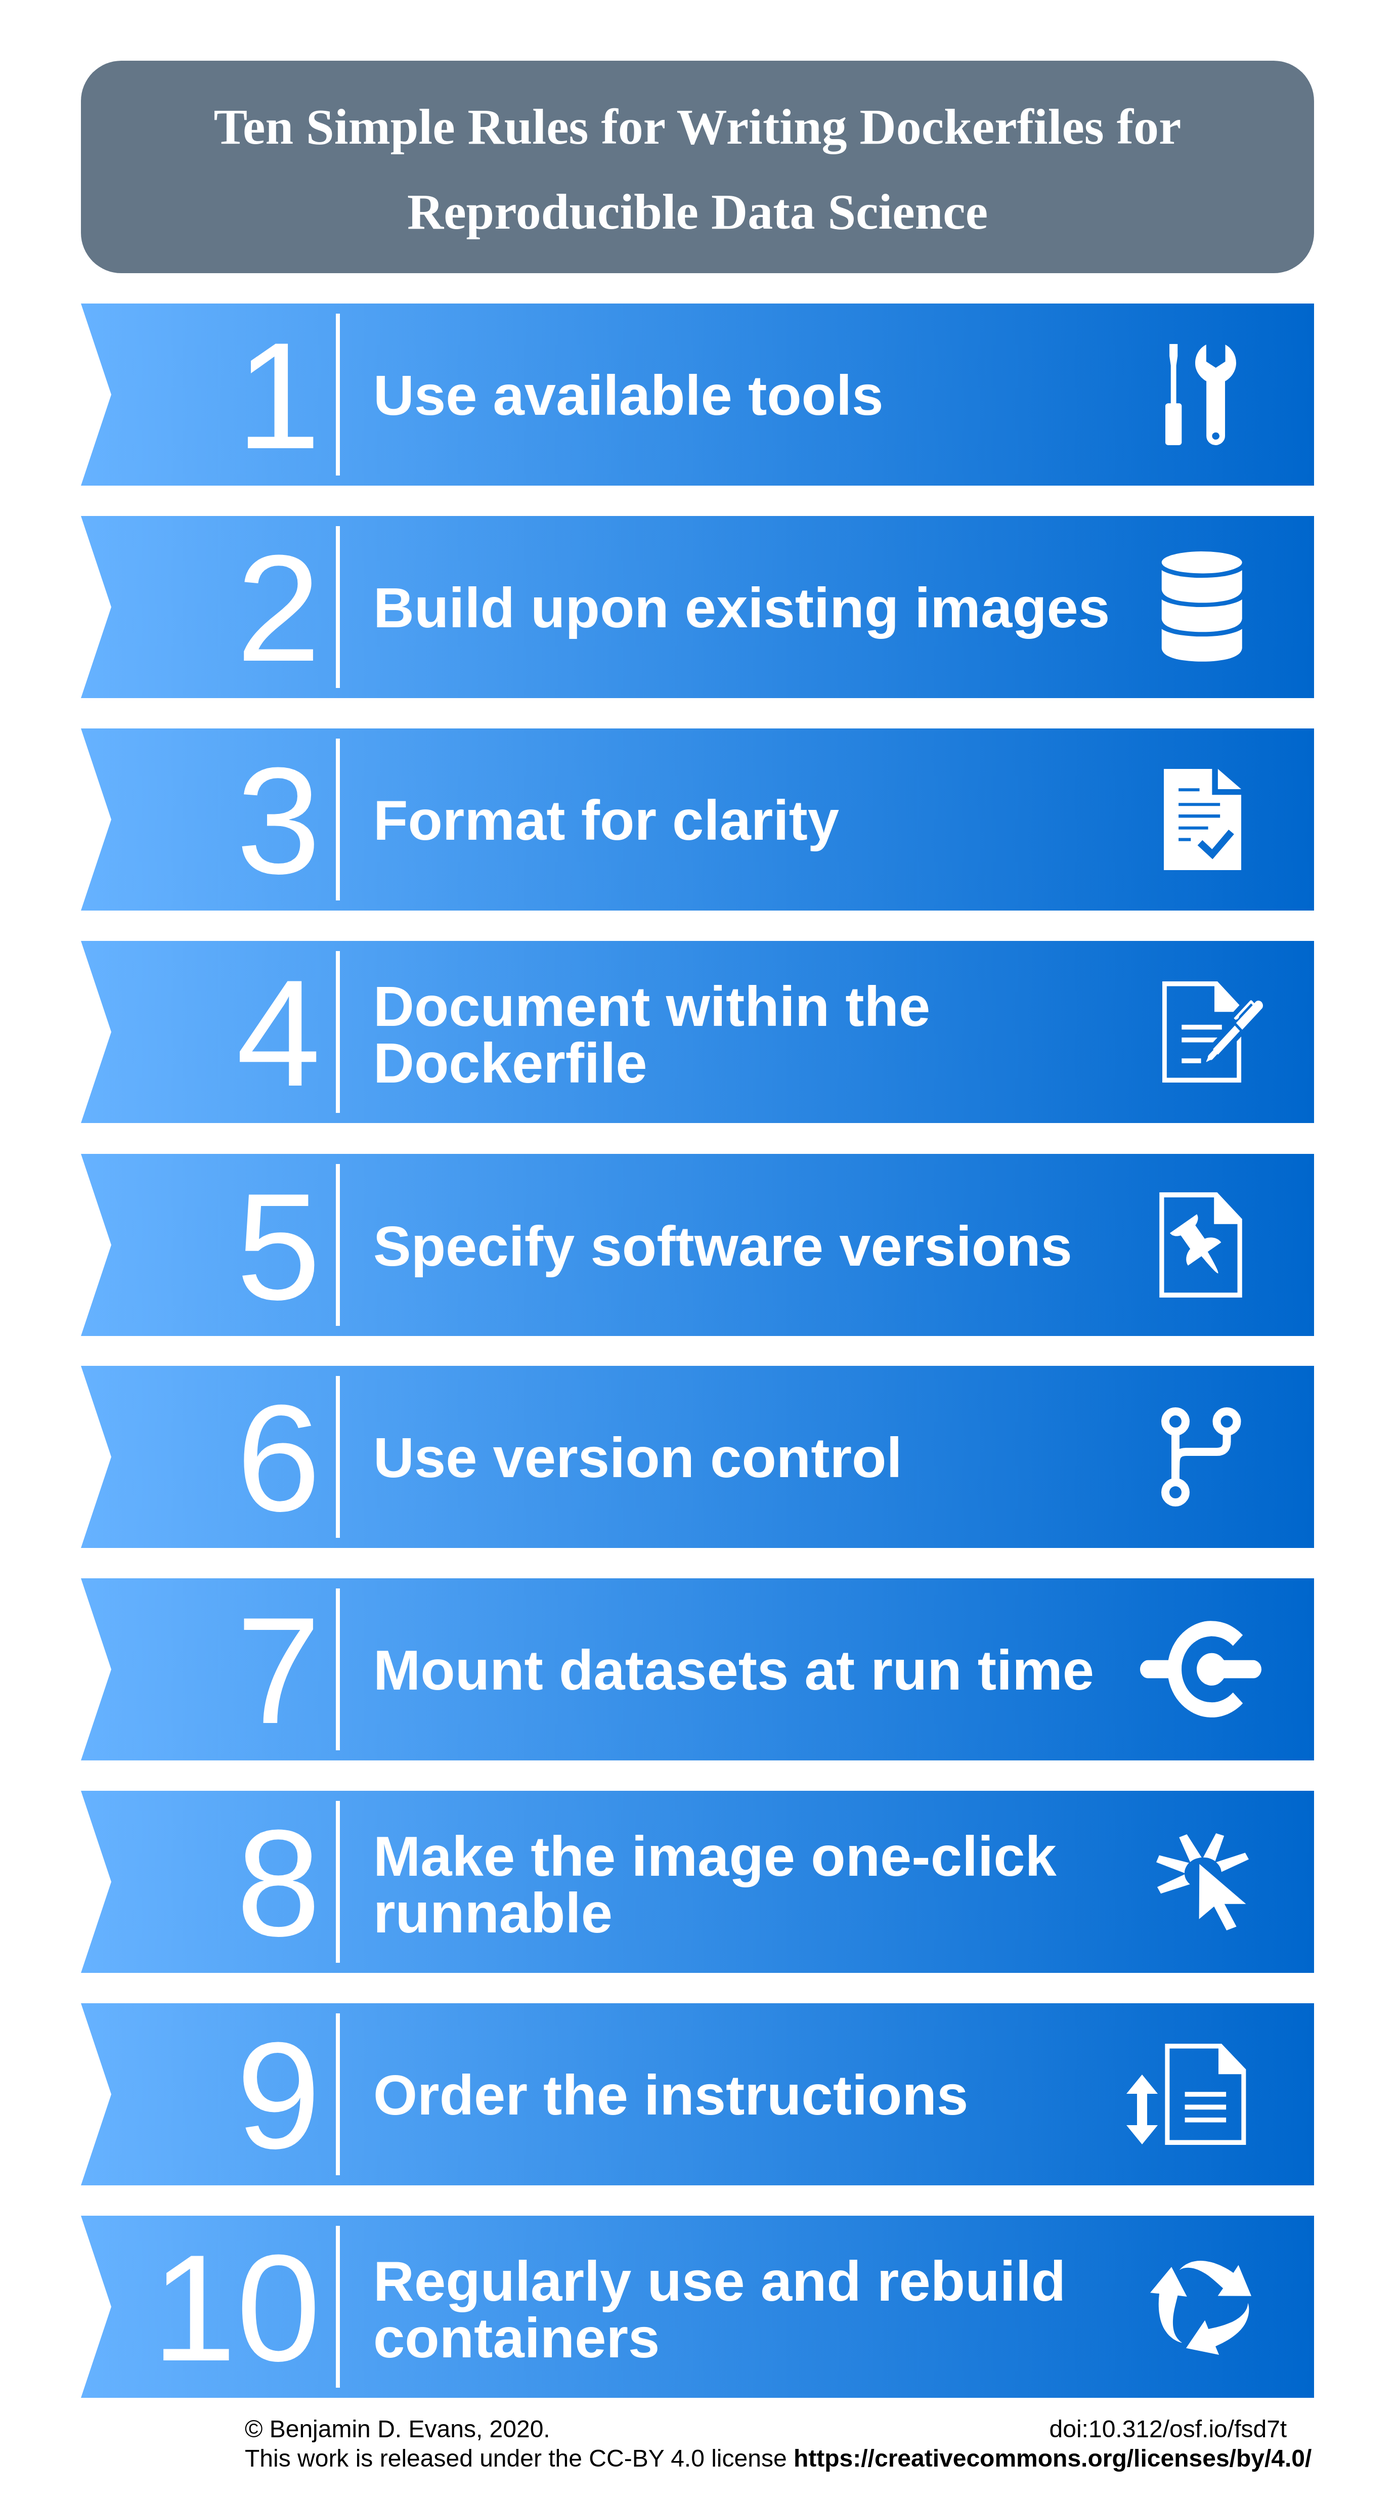 <mxfile version="13.2.4" type="device"><diagram name="Page-1" id="1622d65d-c77d-c4b6-e0e7-3c11208c8684"><mxGraphModel dx="2263" dy="2154" grid="1" gridSize="10" guides="1" tooltips="1" connect="1" arrows="1" fold="1" page="1" pageScale="1.5" pageWidth="1169" pageHeight="826" background="#ffffff" math="0" shadow="0"><root><mxCell id="0" style=";html=1;"/><mxCell id="1" style=";html=1;" parent="0"/><mxCell id="869962fe87da545-5" value="" style="whiteSpace=wrap;html=1;rounded=1;shadow=0;dashed=0;strokeWidth=1;fontFamily=Verdana;fontSize=70;verticalAlign=top;spacingTop=10;perimeter=rectanglePerimeter;arcSize=0;strokeColor=none;fillColor=none;" parent="1" vertex="1"><mxGeometry x="180" width="1380" height="2470" as="geometry"/></mxCell><mxCell id="869962fe87da545-2" value="" style="html=1;shadow=0;dashed=0;align=center;verticalAlign=middle;shape=mxgraph.arrows2.arrow;dy=0;dx=0;notch=30;rounded=0;strokeColor=none;strokeWidth=1;fillColor=#0066CC;fontFamily=Tahoma;fontSize=10;fontColor=#000000;gradientColor=#66B2FF;gradientDirection=west;" parent="1" vertex="1"><mxGeometry x="260" y="300" width="1219" height="180" as="geometry"/></mxCell><mxCell id="869962fe87da545-8" value="" style="html=1;shadow=0;dashed=0;align=center;verticalAlign=middle;shape=mxgraph.arrows2.arrow;dy=0;dx=0;notch=30;rounded=0;strokeColor=none;strokeWidth=1;fillColor=#0066CC;fontFamily=Tahoma;fontSize=10;fontColor=#000000;gradientColor=#66B2FF;gradientDirection=west;" parent="1" vertex="1"><mxGeometry x="260" y="510" width="1219" height="180" as="geometry"/></mxCell><mxCell id="869962fe87da545-11" value="" style="html=1;shadow=0;dashed=0;align=center;verticalAlign=middle;shape=mxgraph.arrows2.arrow;dy=0;dx=0;notch=30;rounded=0;strokeColor=none;strokeWidth=1;fillColor=#0066CC;fontFamily=Tahoma;fontSize=10;fontColor=#000000;gradientColor=#66B2FF;gradientDirection=west;" parent="1" vertex="1"><mxGeometry x="260" y="720" width="1219" height="180" as="geometry"/></mxCell><mxCell id="869962fe87da545-14" value="" style="html=1;shadow=0;dashed=0;align=center;verticalAlign=middle;shape=mxgraph.arrows2.arrow;dy=0;dx=0;notch=30;rounded=0;strokeColor=none;strokeWidth=1;fillColor=#0066CC;fontFamily=Tahoma;fontSize=10;fontColor=#000000;gradientColor=#66B2FF;gradientDirection=west;" parent="1" vertex="1"><mxGeometry x="260" y="930" width="1219" height="180" as="geometry"/></mxCell><mxCell id="869962fe87da545-17" value="" style="html=1;shadow=0;dashed=0;align=center;verticalAlign=middle;shape=mxgraph.arrows2.arrow;dy=0;dx=0;notch=30;rounded=0;strokeColor=none;strokeWidth=1;fillColor=#0066CC;fontFamily=Tahoma;fontSize=10;fontColor=#000000;gradientColor=#66B2FF;gradientDirection=west;" parent="1" vertex="1"><mxGeometry x="260" y="1140.5" width="1219" height="180" as="geometry"/></mxCell><mxCell id="869962fe87da545-19" value="1" style="text;html=1;strokeColor=none;fillColor=none;align=right;verticalAlign=middle;whiteSpace=wrap;rounded=0;shadow=0;dashed=0;fontFamily=Helvetica;fontSize=150;fontColor=#FFFFFF;" parent="1" vertex="1"><mxGeometry x="299" y="300" width="200" height="180" as="geometry"/></mxCell><mxCell id="869962fe87da545-20" value="2" style="text;html=1;strokeColor=none;fillColor=none;align=right;verticalAlign=middle;whiteSpace=wrap;rounded=0;shadow=0;dashed=0;fontFamily=Helvetica;fontSize=150;fontColor=#FFFFFF;" parent="1" vertex="1"><mxGeometry x="299" y="510" width="200" height="180" as="geometry"/></mxCell><mxCell id="869962fe87da545-21" value="3" style="text;html=1;strokeColor=none;fillColor=none;align=right;verticalAlign=middle;whiteSpace=wrap;rounded=0;shadow=0;dashed=0;fontFamily=Helvetica;fontSize=150;fontColor=#FFFFFF;" parent="1" vertex="1"><mxGeometry x="299" y="720" width="200" height="180" as="geometry"/></mxCell><mxCell id="869962fe87da545-22" value="4" style="text;html=1;strokeColor=none;fillColor=none;align=right;verticalAlign=middle;whiteSpace=wrap;rounded=0;shadow=0;dashed=0;fontFamily=Helvetica;fontSize=150;fontColor=#FFFFFF;" parent="1" vertex="1"><mxGeometry x="299" y="930" width="200" height="180" as="geometry"/></mxCell><mxCell id="869962fe87da545-23" value="5" style="text;html=1;strokeColor=none;fillColor=none;align=right;verticalAlign=middle;whiteSpace=wrap;rounded=0;shadow=0;dashed=0;fontFamily=Helvetica;fontSize=150;fontColor=#FFFFFF;" parent="1" vertex="1"><mxGeometry x="299" y="1140.5" width="200" height="180" as="geometry"/></mxCell><mxCell id="869962fe87da545-24" value="" style="line;strokeWidth=4;direction=south;html=1;rounded=0;shadow=0;dashed=0;fillColor=none;gradientColor=#AD0002;fontFamily=Helvetica;fontSize=150;fontColor=#FFFFFF;align=right;strokeColor=#FFFFFF;" parent="1" vertex="1"><mxGeometry x="509" y="310" width="10" height="160" as="geometry"/></mxCell><mxCell id="869962fe87da545-25" value="" style="line;strokeWidth=4;direction=south;html=1;rounded=0;shadow=0;dashed=0;fillColor=none;gradientColor=#AD0002;fontFamily=Helvetica;fontSize=150;fontColor=#FFFFFF;align=right;strokeColor=#FFFFFF;" parent="1" vertex="1"><mxGeometry x="509" y="520" width="10" height="160" as="geometry"/></mxCell><mxCell id="869962fe87da545-26" value="" style="line;strokeWidth=4;direction=south;html=1;rounded=0;shadow=0;dashed=0;fillColor=none;gradientColor=#AD0002;fontFamily=Helvetica;fontSize=150;fontColor=#FFFFFF;align=right;strokeColor=#FFFFFF;" parent="1" vertex="1"><mxGeometry x="509" y="730" width="10" height="160" as="geometry"/></mxCell><mxCell id="869962fe87da545-27" value="" style="line;strokeWidth=4;direction=south;html=1;rounded=0;shadow=0;dashed=0;fillColor=none;gradientColor=#AD0002;fontFamily=Helvetica;fontSize=150;fontColor=#FFFFFF;align=right;strokeColor=#FFFFFF;" parent="1" vertex="1"><mxGeometry x="509" y="940" width="10" height="160" as="geometry"/></mxCell><mxCell id="869962fe87da545-28" value="" style="line;strokeWidth=4;direction=south;html=1;rounded=0;shadow=0;dashed=0;fillColor=none;gradientColor=#AD0002;fontFamily=Helvetica;fontSize=150;fontColor=#FFFFFF;align=right;strokeColor=#FFFFFF;" parent="1" vertex="1"><mxGeometry x="509" y="1150.5" width="10" height="160" as="geometry"/></mxCell><mxCell id="869962fe87da545-29" value="&lt;h1&gt;&lt;font style=&quot;line-height: 100% ; font-size: 56px&quot;&gt;Use available tools&lt;/font&gt;&lt;/h1&gt;" style="text;html=1;strokeColor=none;fillColor=none;spacing=0;spacingTop=0;whiteSpace=wrap;overflow=hidden;rounded=0;shadow=0;dashed=0;fontFamily=Helvetica;fontSize=12;fontColor=#FFFFFF;align=left;verticalAlign=middle;" parent="1" vertex="1"><mxGeometry x="549" y="320" width="730" height="140" as="geometry"/></mxCell><mxCell id="869962fe87da545-30" value="&lt;h1&gt;&lt;font style=&quot;line-height: 100% ; font-size: 56px&quot;&gt;Build upon existing images&lt;/font&gt;&lt;/h1&gt;" style="text;html=1;strokeColor=none;fillColor=none;spacing=0;spacingTop=0;whiteSpace=wrap;overflow=hidden;rounded=0;shadow=0;dashed=0;fontFamily=Helvetica;fontSize=12;fontColor=#FFFFFF;align=left;verticalAlign=middle;" parent="1" vertex="1"><mxGeometry x="549" y="530" width="730" height="140" as="geometry"/></mxCell><mxCell id="869962fe87da545-31" value="&lt;h1&gt;&lt;font style=&quot;line-height: 100% ; font-size: 56px&quot;&gt;Format for clarity&lt;/font&gt;&lt;/h1&gt;" style="text;html=1;strokeColor=none;fillColor=none;spacing=0;spacingTop=0;whiteSpace=wrap;overflow=hidden;rounded=0;shadow=0;dashed=0;fontFamily=Helvetica;fontSize=12;fontColor=#FFFFFF;align=left;verticalAlign=middle;" parent="1" vertex="1"><mxGeometry x="549" y="740" width="730" height="140" as="geometry"/></mxCell><mxCell id="869962fe87da545-32" value="&lt;h1&gt;&lt;font style=&quot;line-height: 100% ; font-size: 56px&quot;&gt;Document within the Dockerfile&lt;/font&gt;&lt;/h1&gt;" style="text;html=1;strokeColor=none;fillColor=none;spacing=0;spacingTop=0;whiteSpace=wrap;overflow=hidden;rounded=0;shadow=0;dashed=0;fontFamily=Helvetica;fontSize=12;fontColor=#FFFFFF;align=left;verticalAlign=middle;" parent="1" vertex="1"><mxGeometry x="549" y="950" width="730" height="140" as="geometry"/></mxCell><mxCell id="869962fe87da545-33" value="&lt;h1&gt;&lt;font style=&quot;line-height: 100% ; font-size: 56px&quot;&gt;Specify software versions&lt;/font&gt;&lt;/h1&gt;" style="text;html=1;strokeColor=none;fillColor=none;spacing=0;spacingTop=0;whiteSpace=wrap;overflow=hidden;rounded=0;shadow=0;dashed=0;fontFamily=Helvetica;fontSize=12;fontColor=#FFFFFF;align=left;verticalAlign=middle;" parent="1" vertex="1"><mxGeometry x="549" y="1160.5" width="730" height="140" as="geometry"/></mxCell><mxCell id="869962fe87da545-37" value="" style="shadow=0;dashed=0;html=1;strokeColor=none;fillColor=#FFFFFF;labelPosition=center;verticalLabelPosition=bottom;verticalAlign=top;shape=mxgraph.office.concepts.maintenance;rounded=0;fontFamily=Helvetica;fontSize=12;fontColor=#FFFFFF;align=left;" parent="1" vertex="1"><mxGeometry x="1332" y="340" width="70" height="100" as="geometry"/></mxCell><mxCell id="Tkywn2ojsrIOoug7aCTN-4" value="" style="html=1;shadow=0;dashed=0;align=center;verticalAlign=middle;shape=mxgraph.arrows2.arrow;dy=0;dx=0;notch=30;rounded=0;strokeColor=none;strokeWidth=1;fillColor=#0066CC;fontFamily=Tahoma;fontSize=10;fontColor=#000000;gradientColor=#66B2FF;gradientDirection=west;" parent="1" vertex="1"><mxGeometry x="260" y="1350" width="1219" height="180" as="geometry"/></mxCell><mxCell id="Tkywn2ojsrIOoug7aCTN-5" value="6" style="text;html=1;strokeColor=none;fillColor=none;align=right;verticalAlign=middle;whiteSpace=wrap;rounded=0;shadow=0;dashed=0;fontFamily=Helvetica;fontSize=150;fontColor=#FFFFFF;" parent="1" vertex="1"><mxGeometry x="299" y="1350" width="200" height="180" as="geometry"/></mxCell><mxCell id="Tkywn2ojsrIOoug7aCTN-6" value="" style="line;strokeWidth=4;direction=south;html=1;rounded=0;shadow=0;dashed=0;fillColor=none;gradientColor=#AD0002;fontFamily=Helvetica;fontSize=150;fontColor=#FFFFFF;align=right;strokeColor=#FFFFFF;" parent="1" vertex="1"><mxGeometry x="509" y="1360" width="10" height="160" as="geometry"/></mxCell><mxCell id="Tkywn2ojsrIOoug7aCTN-7" value="&lt;h1&gt;&lt;font style=&quot;line-height: 100% ; font-size: 56px&quot;&gt;Use version control&lt;/font&gt;&lt;/h1&gt;" style="text;html=1;strokeColor=none;fillColor=none;spacing=0;spacingTop=0;whiteSpace=wrap;overflow=hidden;rounded=0;shadow=0;dashed=0;fontFamily=Helvetica;fontSize=12;fontColor=#FFFFFF;align=left;verticalAlign=middle;" parent="1" vertex="1"><mxGeometry x="549" y="1370" width="730" height="140" as="geometry"/></mxCell><mxCell id="Tkywn2ojsrIOoug7aCTN-11" value="" style="html=1;shadow=0;dashed=0;align=center;verticalAlign=middle;shape=mxgraph.arrows2.arrow;dy=0;dx=0;notch=30;rounded=0;strokeColor=none;strokeWidth=1;fillColor=#0066CC;fontFamily=Tahoma;fontSize=10;fontColor=#000000;gradientColor=#66B2FF;gradientDirection=west;" parent="1" vertex="1"><mxGeometry x="260" y="1560" width="1219" height="180" as="geometry"/></mxCell><mxCell id="Tkywn2ojsrIOoug7aCTN-12" value="7" style="text;html=1;strokeColor=none;fillColor=none;align=right;verticalAlign=middle;whiteSpace=wrap;rounded=0;shadow=0;dashed=0;fontFamily=Helvetica;fontSize=150;fontColor=#FFFFFF;" parent="1" vertex="1"><mxGeometry x="299" y="1560" width="200" height="180" as="geometry"/></mxCell><mxCell id="Tkywn2ojsrIOoug7aCTN-13" value="" style="line;strokeWidth=4;direction=south;html=1;rounded=0;shadow=0;dashed=0;fillColor=none;gradientColor=#AD0002;fontFamily=Helvetica;fontSize=150;fontColor=#FFFFFF;align=right;strokeColor=#FFFFFF;" parent="1" vertex="1"><mxGeometry x="509" y="1570" width="10" height="160" as="geometry"/></mxCell><mxCell id="Tkywn2ojsrIOoug7aCTN-14" value="&lt;h1&gt;&lt;font style=&quot;line-height: 100% ; font-size: 56px&quot;&gt;Mount datasets at run time&lt;/font&gt;&lt;/h1&gt;" style="text;html=1;strokeColor=none;fillColor=none;spacing=0;spacingTop=0;whiteSpace=wrap;overflow=hidden;rounded=0;shadow=0;dashed=0;fontFamily=Helvetica;fontSize=12;fontColor=#FFFFFF;align=left;verticalAlign=middle;" parent="1" vertex="1"><mxGeometry x="549" y="1580" width="730" height="140" as="geometry"/></mxCell><mxCell id="Tkywn2ojsrIOoug7aCTN-18" value="" style="html=1;shadow=0;dashed=0;align=center;verticalAlign=middle;shape=mxgraph.arrows2.arrow;dy=0;dx=0;notch=30;rounded=0;strokeColor=none;strokeWidth=1;fillColor=#0066CC;fontFamily=Tahoma;fontSize=10;fontColor=#000000;gradientColor=#66B2FF;gradientDirection=west;" parent="1" vertex="1"><mxGeometry x="260" y="1770" width="1219" height="180" as="geometry"/></mxCell><mxCell id="Tkywn2ojsrIOoug7aCTN-19" value="8" style="text;html=1;strokeColor=none;fillColor=none;align=right;verticalAlign=middle;whiteSpace=wrap;rounded=0;shadow=0;dashed=0;fontFamily=Helvetica;fontSize=150;fontColor=#FFFFFF;" parent="1" vertex="1"><mxGeometry x="299" y="1770" width="200" height="180" as="geometry"/></mxCell><mxCell id="Tkywn2ojsrIOoug7aCTN-20" value="" style="line;strokeWidth=4;direction=south;html=1;rounded=0;shadow=0;dashed=0;fillColor=none;gradientColor=#AD0002;fontFamily=Helvetica;fontSize=150;fontColor=#FFFFFF;align=right;strokeColor=#FFFFFF;" parent="1" vertex="1"><mxGeometry x="509" y="1780" width="10" height="160" as="geometry"/></mxCell><mxCell id="Tkywn2ojsrIOoug7aCTN-21" value="&lt;h1&gt;&lt;font style=&quot;line-height: 100% ; font-size: 56px&quot;&gt;Make the image one-click runnable&lt;/font&gt;&lt;/h1&gt;" style="text;html=1;strokeColor=none;fillColor=none;spacing=0;spacingTop=0;whiteSpace=wrap;overflow=hidden;rounded=0;shadow=0;dashed=0;fontFamily=Helvetica;fontSize=12;fontColor=#FFFFFF;align=left;verticalAlign=middle;" parent="1" vertex="1"><mxGeometry x="549" y="1790" width="730" height="140" as="geometry"/></mxCell><mxCell id="Tkywn2ojsrIOoug7aCTN-25" value="" style="html=1;shadow=0;dashed=0;align=center;verticalAlign=middle;shape=mxgraph.arrows2.arrow;dy=0;dx=0;notch=30;rounded=0;strokeColor=none;strokeWidth=1;fillColor=#0066CC;fontFamily=Tahoma;fontSize=10;gradientDirection=west;gradientColor=#66B2FF;" parent="1" vertex="1"><mxGeometry x="260" y="1980" width="1219" height="180" as="geometry"/></mxCell><mxCell id="Tkywn2ojsrIOoug7aCTN-26" value="9" style="text;html=1;strokeColor=none;fillColor=none;align=right;verticalAlign=middle;whiteSpace=wrap;rounded=0;shadow=0;dashed=0;fontFamily=Helvetica;fontSize=150;fontColor=#FFFFFF;" parent="1" vertex="1"><mxGeometry x="299" y="1980" width="200" height="180" as="geometry"/></mxCell><mxCell id="Tkywn2ojsrIOoug7aCTN-27" value="" style="line;strokeWidth=4;direction=south;html=1;rounded=0;shadow=0;dashed=0;fillColor=none;gradientColor=#AD0002;fontFamily=Helvetica;fontSize=150;fontColor=#FFFFFF;align=right;strokeColor=#FFFFFF;" parent="1" vertex="1"><mxGeometry x="509" y="1990" width="10" height="160" as="geometry"/></mxCell><mxCell id="Tkywn2ojsrIOoug7aCTN-28" value="&lt;h1&gt;&lt;font style=&quot;line-height: 100% ; font-size: 56px&quot;&gt;Order the instructions&lt;/font&gt;&lt;/h1&gt;" style="text;html=1;strokeColor=none;fillColor=none;spacing=0;spacingTop=0;whiteSpace=wrap;overflow=hidden;rounded=0;shadow=0;dashed=0;fontFamily=Helvetica;fontSize=12;fontColor=#FFFFFF;align=left;verticalAlign=middle;" parent="1" vertex="1"><mxGeometry x="549" y="2000" width="730" height="140" as="geometry"/></mxCell><mxCell id="Tkywn2ojsrIOoug7aCTN-32" value="" style="html=1;shadow=0;dashed=0;align=center;verticalAlign=middle;shape=mxgraph.arrows2.arrow;dy=0;dx=0;notch=30;rounded=0;strokeColor=none;strokeWidth=1;fillColor=#0066CC;fontFamily=Tahoma;fontSize=10;fontColor=#000000;gradientColor=#66B2FF;gradientDirection=west;" parent="1" vertex="1"><mxGeometry x="260" y="2190" width="1219" height="180" as="geometry"/></mxCell><mxCell id="Tkywn2ojsrIOoug7aCTN-33" value="10" style="text;html=1;strokeColor=none;fillColor=none;align=right;verticalAlign=middle;whiteSpace=wrap;rounded=0;shadow=0;dashed=0;fontFamily=Helvetica;fontSize=150;fontColor=#FFFFFF;" parent="1" vertex="1"><mxGeometry x="299" y="2190" width="200" height="180" as="geometry"/></mxCell><mxCell id="Tkywn2ojsrIOoug7aCTN-34" value="" style="line;strokeWidth=4;direction=south;html=1;rounded=0;shadow=0;dashed=0;fillColor=none;gradientColor=#AD0002;fontFamily=Helvetica;fontSize=150;fontColor=#FFFFFF;align=right;strokeColor=#FFFFFF;" parent="1" vertex="1"><mxGeometry x="509" y="2200" width="10" height="160" as="geometry"/></mxCell><mxCell id="Tkywn2ojsrIOoug7aCTN-35" value="&lt;h1&gt;&lt;font style=&quot;line-height: 100% ; font-size: 56px&quot;&gt;Regularly use and rebuild containers&lt;/font&gt;&lt;/h1&gt;" style="text;html=1;strokeColor=none;fillColor=none;spacing=0;spacingTop=0;whiteSpace=wrap;overflow=hidden;rounded=0;shadow=0;dashed=0;fontFamily=Helvetica;fontSize=12;fontColor=#FFFFFF;align=left;verticalAlign=middle;" parent="1" vertex="1"><mxGeometry x="549" y="2210" width="730" height="140" as="geometry"/></mxCell><mxCell id="Tkywn2ojsrIOoug7aCTN-43" value="" style="pointerEvents=1;shadow=0;dashed=0;html=1;labelPosition=center;verticalLabelPosition=bottom;verticalAlign=top;outlineConnect=0;align=center;shape=mxgraph.office.concepts.sign_up;strokeColor=none;" parent="1" vertex="1"><mxGeometry x="1329" y="970" width="100" height="100" as="geometry"/></mxCell><mxCell id="Tkywn2ojsrIOoug7aCTN-44" value="" style="pointerEvents=1;shadow=0;dashed=0;html=1;labelPosition=center;verticalLabelPosition=bottom;verticalAlign=top;outlineConnect=0;align=center;shape=mxgraph.office.concepts.get_started;strokeColor=none;" parent="1" vertex="1"><mxGeometry x="1323" y="1812" width="91.5" height="96" as="geometry"/></mxCell><mxCell id="Tkywn2ojsrIOoug7aCTN-46" value="" style="html=1;aspect=fixed;shadow=0;align=center;verticalAlign=top;shape=mxgraph.gcp2.arrow_cycle;strokeColor=none;" parent="1" vertex="1"><mxGeometry x="1317" y="2232.5" width="100" height="95" as="geometry"/></mxCell><mxCell id="Tkywn2ojsrIOoug7aCTN-52" value="" style="pointerEvents=1;shadow=0;dashed=0;html=1;labelPosition=center;verticalLabelPosition=bottom;verticalAlign=top;align=center;shape=mxgraph.mscae.intune.terms_and_conditions;strokeColor=none;" parent="1" vertex="1"><mxGeometry x="1330.5" y="760" width="76.5" height="100" as="geometry"/></mxCell><mxCell id="Tkywn2ojsrIOoug7aCTN-58" value="" style="pointerEvents=1;shadow=0;dashed=0;html=1;labelPosition=center;verticalLabelPosition=bottom;verticalAlign=top;outlineConnect=0;align=center;shape=mxgraph.office.concepts.document_blank;strokeColor=none;" parent="1" vertex="1"><mxGeometry x="1326.13" y="1178.5" width="81.75" height="104" as="geometry"/></mxCell><mxCell id="Tkywn2ojsrIOoug7aCTN-57" value="" style="pointerEvents=1;shadow=0;dashed=0;html=1;labelPosition=center;verticalLabelPosition=bottom;verticalAlign=top;outlineConnect=0;align=center;shape=mxgraph.office.concepts.pin;strokeColor=none;rotation=-35;" parent="1" vertex="1"><mxGeometry x="1347.01" y="1204" width="40" height="60" as="geometry"/></mxCell><mxCell id="Tkywn2ojsrIOoug7aCTN-63" value="&lt;font size=&quot;1&quot;&gt;&lt;b style=&quot;font-size: 50px&quot;&gt;Ten Simple Rules for Writing Dockerfiles for Reproducible Data Science&lt;/b&gt;&lt;/font&gt;" style="whiteSpace=wrap;html=1;rounded=1;shadow=0;dashed=0;strokeWidth=1;fillColor=#647687;fontFamily=Verdana;fontSize=70;strokeColor=none;verticalAlign=top;spacingTop=10;perimeter=rectanglePerimeter;arcSize=19;fontColor=#ffffff;" parent="1" vertex="1"><mxGeometry x="260" y="60" width="1219" height="210" as="geometry"/></mxCell><mxCell id="Tkywn2ojsrIOoug7aCTN-80" value="" style="pointerEvents=1;shadow=0;dashed=0;html=1;labelPosition=center;verticalLabelPosition=bottom;verticalAlign=top;outlineConnect=0;align=center;shape=mxgraph.office.concepts.document;rounded=1;strokeColor=none;" parent="1" vertex="1"><mxGeometry x="1331.68" y="2020" width="80" height="100" as="geometry"/></mxCell><mxCell id="Tkywn2ojsrIOoug7aCTN-85" value="" style="pointerEvents=1;shadow=0;dashed=0;html=1;labelPosition=center;verticalLabelPosition=bottom;verticalAlign=top;outlineConnect=0;align=center;shape=mxgraph.office.concepts.connector;rounded=1;strokeColor=none;" parent="1" vertex="1"><mxGeometry x="1307" y="1602" width="120" height="96" as="geometry"/></mxCell><mxCell id="Tkywn2ojsrIOoug7aCTN-89" value="" style="shape=flexArrow;endArrow=classic;startArrow=classic;html=1;strokeColor=none;fillColor=#ffffff;comic=0;shadow=0;snapToPoint=1;" parent="1" edge="1"><mxGeometry width="50" height="50" relative="1" as="geometry"><mxPoint x="1309" y="2120" as="sourcePoint"/><mxPoint x="1309" y="2050" as="targetPoint"/></mxGeometry></mxCell><mxCell id="Tkywn2ojsrIOoug7aCTN-93" value="&lt;div style=&quot;text-align: justify&quot;&gt;&lt;span style=&quot;font-size: 24px&quot;&gt;© Benjamin D. Evans, 2020.&amp;nbsp; &amp;nbsp; &amp;nbsp; &amp;nbsp; &amp;nbsp; &amp;nbsp; &amp;nbsp; &amp;nbsp; &amp;nbsp; &amp;nbsp; &amp;nbsp; &amp;nbsp; &amp;nbsp; &amp;nbsp; &amp;nbsp; &amp;nbsp; &amp;nbsp; &amp;nbsp; &amp;nbsp; &amp;nbsp; &amp;nbsp; &amp;nbsp; &amp;nbsp; &amp;nbsp; &amp;nbsp; &amp;nbsp; &amp;nbsp; &amp;nbsp; &amp;nbsp; &amp;nbsp; &amp;nbsp; &amp;nbsp; &amp;nbsp; &amp;nbsp; &amp;nbsp; &amp;nbsp; &amp;nbsp; doi:10.312/osf.io/fsd7t&lt;/span&gt;&lt;/div&gt;&lt;font style=&quot;font-size: 24px&quot;&gt;&lt;div style=&quot;text-align: justify&quot;&gt;&lt;span&gt;This work is released under the CC-BY 4.0 license&amp;nbsp;&lt;/span&gt;&lt;b&gt;https://creativecommons.org/licenses/by/4.0/&lt;/b&gt;&lt;/div&gt;&lt;/font&gt;" style="text;html=1;resizable=0;autosize=1;align=left;verticalAlign=middle;points=[];fillColor=none;strokeColor=none;rounded=0;" parent="1" vertex="1"><mxGeometry x="420" y="2395" width="1070" height="40" as="geometry"/></mxCell><mxCell id="Tkywn2ojsrIOoug7aCTN-98" value="" style="shape=image;verticalLabelPosition=bottom;labelBackgroundColor=#ffffff;verticalAlign=top;aspect=fixed;imageAspect=0;image=https://mirrors.creativecommons.org/presskit/buttons/88x31/png/by.png;" parent="1" vertex="1"><mxGeometry x="260" y="2390" width="142.9" height="50" as="geometry"/></mxCell><mxCell id="ZoArz7WLxrTB0LBLuGcs-1" value="" style="shadow=0;dashed=0;html=1;labelPosition=center;verticalLabelPosition=bottom;verticalAlign=top;outlineConnect=0;align=center;shape=mxgraph.office.databases.database_mini_3;strokeColor=none;" vertex="1" parent="1"><mxGeometry x="1328.37" y="545" width="79.5" height="110" as="geometry"/></mxCell><mxCell id="ZoArz7WLxrTB0LBLuGcs-16" value="" style="ellipse;whiteSpace=wrap;html=1;aspect=fixed;rounded=1;strokeWidth=8;fillColor=none;strokeColor=#FFFFFF;" vertex="1" parent="1"><mxGeometry x="1332.0" y="1395" width="20" height="20" as="geometry"/></mxCell><mxCell id="ZoArz7WLxrTB0LBLuGcs-17" value="" style="ellipse;whiteSpace=wrap;html=1;aspect=fixed;rounded=1;strokeWidth=8;fillColor=none;strokeColor=#FFFFFF;" vertex="1" parent="1"><mxGeometry x="1332.0" y="1465" width="20" height="20" as="geometry"/></mxCell><mxCell id="ZoArz7WLxrTB0LBLuGcs-18" style="edgeStyle=orthogonalEdgeStyle;rounded=1;comic=0;orthogonalLoop=1;jettySize=auto;html=1;exitX=0.5;exitY=1;exitDx=0;exitDy=0;shadow=0;startArrow=none;startFill=0;endArrow=none;endFill=0;strokeWidth=8;strokeColor=#FFFFFF;" edge="1" parent="1" source="ZoArz7WLxrTB0LBLuGcs-19"><mxGeometry relative="1" as="geometry"><mxPoint x="1342.0" y="1455" as="targetPoint"/></mxGeometry></mxCell><mxCell id="ZoArz7WLxrTB0LBLuGcs-19" value="" style="ellipse;whiteSpace=wrap;html=1;aspect=fixed;rounded=1;strokeWidth=8;fillColor=none;strokeColor=#FFFFFF;" vertex="1" parent="1"><mxGeometry x="1382.75" y="1395" width="20" height="20" as="geometry"/></mxCell><mxCell id="ZoArz7WLxrTB0LBLuGcs-20" style="comic=0;orthogonalLoop=1;jettySize=auto;html=1;entryX=0.5;entryY=1;entryDx=0;entryDy=0;shadow=0;rounded=1;edgeStyle=orthogonalEdgeStyle;startArrow=none;startFill=0;endArrow=none;endFill=0;strokeWidth=8;strokeColor=#FFFFFF;" edge="1" parent="1" source="ZoArz7WLxrTB0LBLuGcs-17" target="ZoArz7WLxrTB0LBLuGcs-16"><mxGeometry relative="1" as="geometry"><mxPoint x="1320.38" y="1494.0" as="sourcePoint"/></mxGeometry></mxCell></root></mxGraphModel></diagram></mxfile>